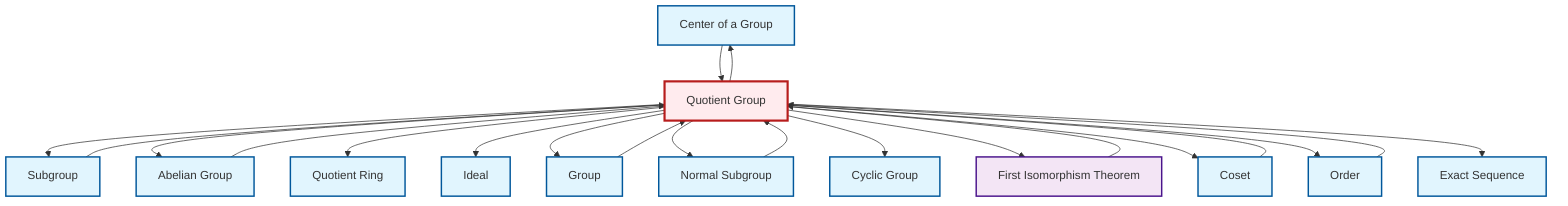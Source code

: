 graph TD
    classDef definition fill:#e1f5fe,stroke:#01579b,stroke-width:2px
    classDef theorem fill:#f3e5f5,stroke:#4a148c,stroke-width:2px
    classDef axiom fill:#fff3e0,stroke:#e65100,stroke-width:2px
    classDef example fill:#e8f5e9,stroke:#1b5e20,stroke-width:2px
    classDef current fill:#ffebee,stroke:#b71c1c,stroke-width:3px
    def-ideal["Ideal"]:::definition
    def-center-of-group["Center of a Group"]:::definition
    def-exact-sequence["Exact Sequence"]:::definition
    thm-first-isomorphism["First Isomorphism Theorem"]:::theorem
    def-quotient-group["Quotient Group"]:::definition
    def-group["Group"]:::definition
    def-order["Order"]:::definition
    def-cyclic-group["Cyclic Group"]:::definition
    def-subgroup["Subgroup"]:::definition
    def-abelian-group["Abelian Group"]:::definition
    def-normal-subgroup["Normal Subgroup"]:::definition
    def-coset["Coset"]:::definition
    def-quotient-ring["Quotient Ring"]:::definition
    def-normal-subgroup --> def-quotient-group
    def-abelian-group --> def-quotient-group
    def-coset --> def-quotient-group
    def-group --> def-quotient-group
    def-subgroup --> def-quotient-group
    def-quotient-group --> def-subgroup
    def-quotient-group --> def-abelian-group
    def-quotient-group --> def-quotient-ring
    def-quotient-group --> def-center-of-group
    def-quotient-group --> def-ideal
    def-center-of-group --> def-quotient-group
    def-quotient-group --> def-group
    def-order --> def-quotient-group
    def-quotient-group --> def-normal-subgroup
    def-quotient-group --> def-cyclic-group
    def-quotient-group --> thm-first-isomorphism
    def-quotient-group --> def-coset
    thm-first-isomorphism --> def-quotient-group
    def-quotient-group --> def-order
    def-quotient-group --> def-exact-sequence
    class def-quotient-group current